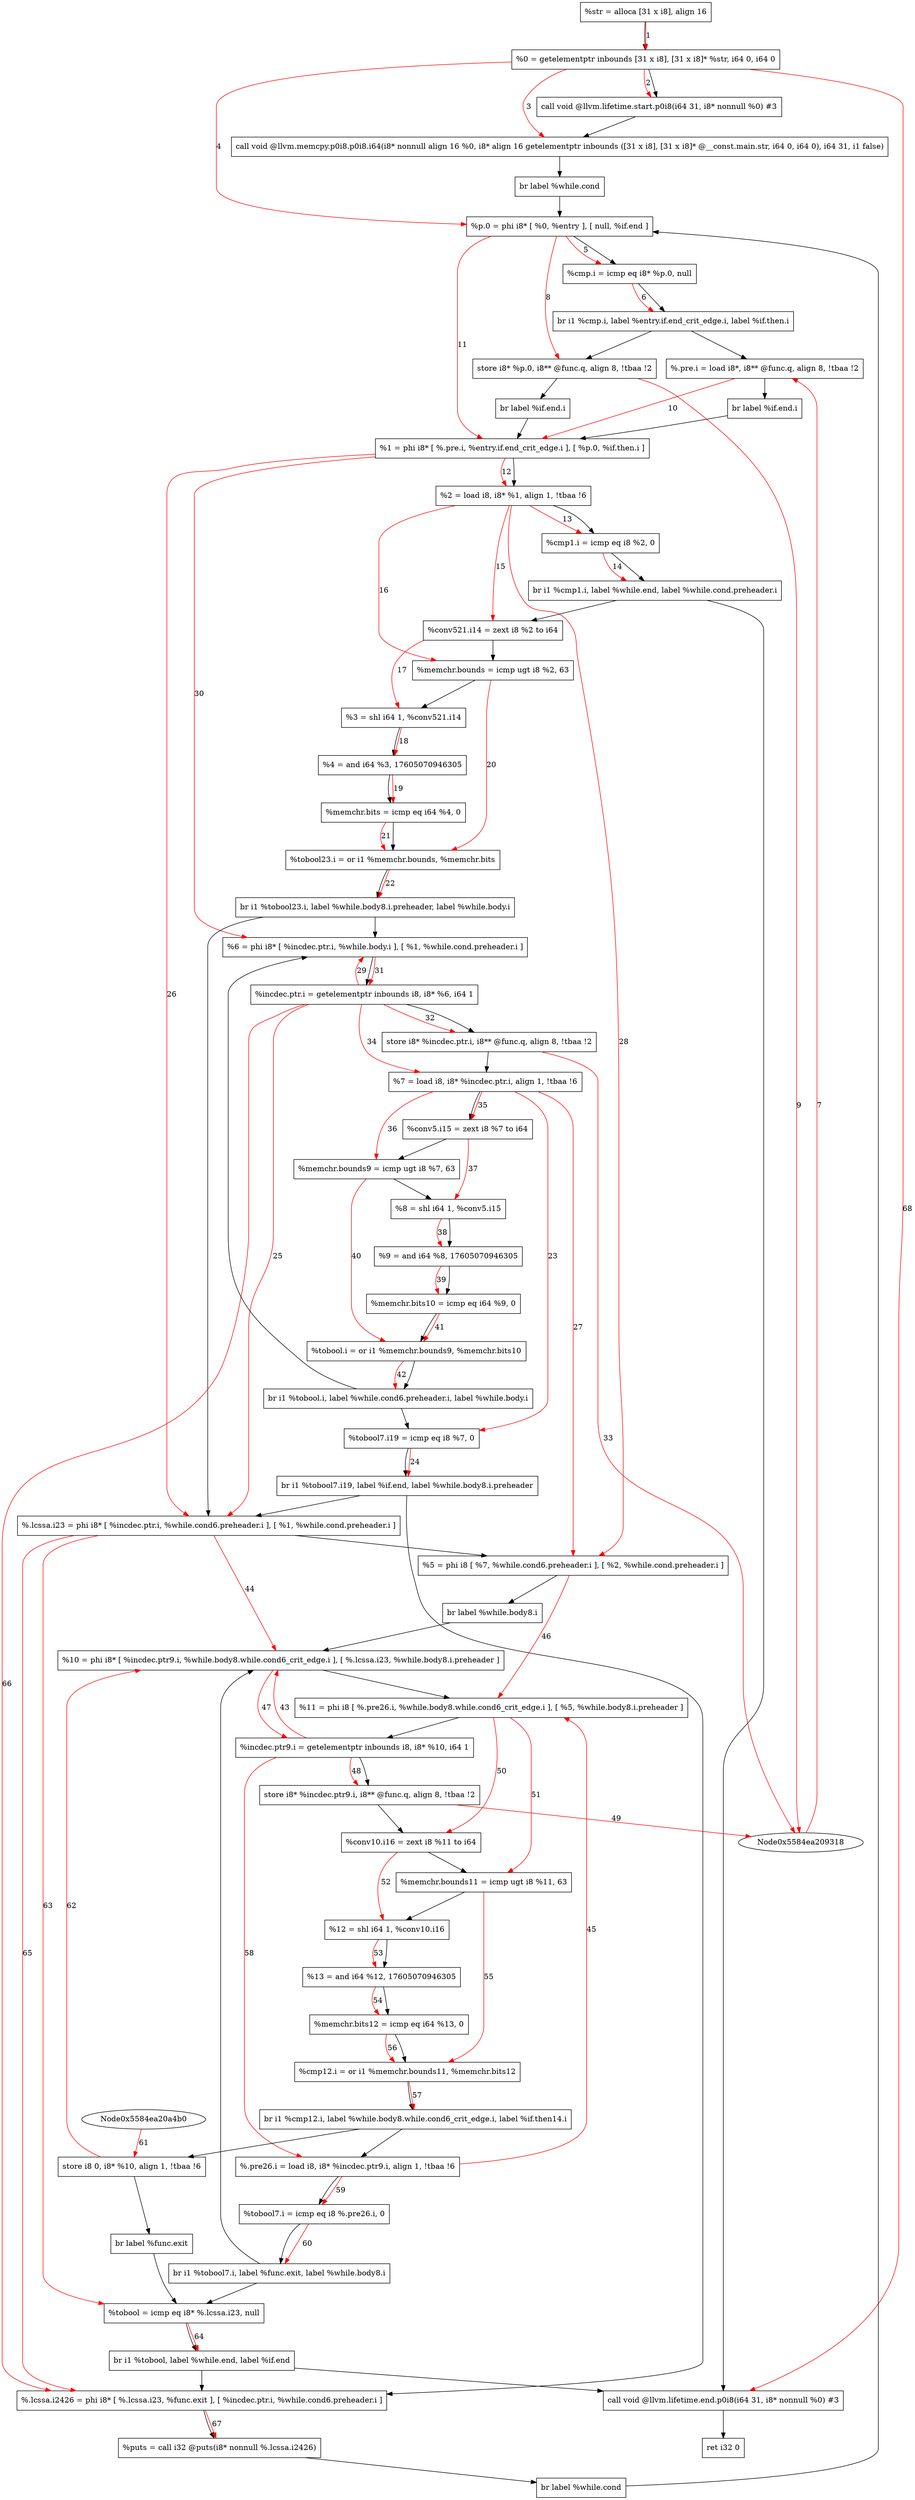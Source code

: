 digraph "CDFG for'main' function" {
	Node0x5584ea20ef58[shape=record, label="  %str = alloca [31 x i8], align 16"]
	Node0x5584ea20f038[shape=record, label="  %0 = getelementptr inbounds [31 x i8], [31 x i8]* %str, i64 0, i64 0"]
	Node0x5584ea20f288[shape=record, label="  call void @llvm.lifetime.start.p0i8(i64 31, i8* nonnull %0) #3"]
	Node0x5584ea20f9e8[shape=record, label="  call void @llvm.memcpy.p0i8.p0i8.i64(i8* nonnull align 16 %0, i8* align 16 getelementptr inbounds ([31 x i8], [31 x i8]* @__const.main.str, i64 0, i64 0), i64 31, i1 false)"]
	Node0x5584ea20fb58[shape=record, label="  br label %while.cond"]
	Node0x5584ea20fbf8[shape=record, label="  %p.0 = phi i8* [ %0, %entry ], [ null, %if.end ]"]
	Node0x5584ea20fce0[shape=record, label="  %cmp.i = icmp eq i8* %p.0, null"]
	Node0x5584ea210798[shape=record, label="  br i1 %cmp.i, label %entry.if.end_crit_edge.i, label %if.then.i"]
	Node0x5584ea20fe18[shape=record, label="  %.pre.i = load i8*, i8** @func.q, align 8, !tbaa !2"]
	Node0x5584ea210928[shape=record, label="  br label %if.end.i"]
	Node0x5584ea2109a0[shape=record, label="  store i8* %p.0, i8** @func.q, align 8, !tbaa !2"]
	Node0x5584ea210708[shape=record, label="  br label %if.end.i"]
	Node0x5584ea2109f8[shape=record, label="  %1 = phi i8* [ %.pre.i, %entry.if.end_crit_edge.i ], [ %p.0, %if.then.i ]"]
	Node0x5584ea2108c8[shape=record, label="  %2 = load i8, i8* %1, align 1, !tbaa !6"]
	Node0x5584ea210ae0[shape=record, label="  %cmp1.i = icmp eq i8 %2, 0"]
	Node0x5584ea210ec8[shape=record, label="  br i1 %cmp1.i, label %while.end, label %while.cond.preheader.i"]
	Node0x5584ea210e38[shape=record, label="  %conv521.i14 = zext i8 %2 to i64"]
	Node0x5584ea210fa0[shape=record, label="  %memchr.bounds = icmp ugt i8 %2, 63"]
	Node0x5584ea211040[shape=record, label="  %3 = shl i64 1, %conv521.i14"]
	Node0x5584ea2110e0[shape=record, label="  %4 = and i64 %3, 17605070946305"]
	Node0x5584ea2111a0[shape=record, label="  %memchr.bits = icmp eq i64 %4, 0"]
	Node0x5584ea211210[shape=record, label="  %tobool23.i = or i1 %memchr.bounds, %memchr.bits"]
	Node0x5584ea211488[shape=record, label="  br i1 %tobool23.i, label %while.body8.i.preheader, label %while.body.i"]
	Node0x5584ea211670[shape=record, label="  %tobool7.i19 = icmp eq i8 %7, 0"]
	Node0x5584ea211788[shape=record, label="  br i1 %tobool7.i19, label %if.end, label %while.body8.i.preheader"]
	Node0x5584ea211838[shape=record, label="  %.lcssa.i23 = phi i8* [ %incdec.ptr.i, %while.cond6.preheader.i ], [ %1, %while.cond.preheader.i ]"]
	Node0x5584ea211908[shape=record, label="  %5 = phi i8 [ %7, %while.cond6.preheader.i ], [ %2, %while.cond.preheader.i ]"]
	Node0x5584ea211a08[shape=record, label="  br label %while.body8.i"]
	Node0x5584ea211a58[shape=record, label="  %6 = phi i8* [ %incdec.ptr.i, %while.body.i ], [ %1, %while.cond.preheader.i ]"]
	Node0x5584ea211b20[shape=record, label="  %incdec.ptr.i = getelementptr inbounds i8, i8* %6, i64 1"]
	Node0x5584ea211ba0[shape=record, label="  store i8* %incdec.ptr.i, i8** @func.q, align 8, !tbaa !2"]
	Node0x5584ea211348[shape=record, label="  %7 = load i8, i8* %incdec.ptr.i, align 1, !tbaa !6"]
	Node0x5584ea2113f8[shape=record, label="  %conv5.i15 = zext i8 %7 to i64"]
	Node0x5584ea211f40[shape=record, label="  %memchr.bounds9 = icmp ugt i8 %7, 63"]
	Node0x5584ea211fb0[shape=record, label="  %8 = shl i64 1, %conv5.i15"]
	Node0x5584ea2120b0[shape=record, label="  %9 = and i64 %8, 17605070946305"]
	Node0x5584ea212120[shape=record, label="  %memchr.bits10 = icmp eq i64 %9, 0"]
	Node0x5584ea212190[shape=record, label="  %tobool.i = or i1 %memchr.bounds9, %memchr.bits10"]
	Node0x5584ea212278[shape=record, label="  br i1 %tobool.i, label %while.cond6.preheader.i, label %while.body.i"]
	Node0x5584ea2123b8[shape=record, label="  %10 = phi i8* [ %incdec.ptr9.i, %while.body8.while.cond6_crit_edge.i ], [ %.lcssa.i23, %while.body8.i.preheader ]"]
	Node0x5584ea212518[shape=record, label="  %11 = phi i8 [ %.pre26.i, %while.body8.while.cond6_crit_edge.i ], [ %5, %while.body8.i.preheader ]"]
	Node0x5584ea2125e0[shape=record, label="  %incdec.ptr9.i = getelementptr inbounds i8, i8* %10, i64 1"]
	Node0x5584ea212660[shape=record, label="  store i8* %incdec.ptr9.i, i8** @func.q, align 8, !tbaa !2"]
	Node0x5584ea211568[shape=record, label="  %conv10.i16 = zext i8 %11 to i64"]
	Node0x5584ea2126e0[shape=record, label="  %memchr.bounds11 = icmp ugt i8 %11, 63"]
	Node0x5584ea212750[shape=record, label="  %12 = shl i64 1, %conv10.i16"]
	Node0x5584ea2127c0[shape=record, label="  %13 = and i64 %12, 17605070946305"]
	Node0x5584ea212830[shape=record, label="  %memchr.bits12 = icmp eq i64 %13, 0"]
	Node0x5584ea2128d0[shape=record, label="  %cmp12.i = or i1 %memchr.bounds11, %memchr.bits12"]
	Node0x5584ea212a38[shape=record, label="  br i1 %cmp12.i, label %while.body8.while.cond6_crit_edge.i, label %if.then14.i"]
	Node0x5584ea212308[shape=record, label="  %.pre26.i = load i8, i8* %incdec.ptr9.i, align 1, !tbaa !6"]
	Node0x5584ea212ae0[shape=record, label="  %tobool7.i = icmp eq i8 %.pre26.i, 0"]
	Node0x5584ea212bb8[shape=record, label="  br i1 %tobool7.i, label %func.exit, label %while.body8.i"]
	Node0x5584ea212c30[shape=record, label="  store i8 0, i8* %10, align 1, !tbaa !6"]
	Node0x5584ea2129a8[shape=record, label="  br label %func.exit"]
	Node0x5584ea212cb0[shape=record, label="  %tobool = icmp eq i8* %.lcssa.i23, null"]
	Node0x5584ea212d38[shape=record, label="  br i1 %tobool, label %while.end, label %if.end"]
	Node0x5584ea212d88[shape=record, label="  %.lcssa.i2426 = phi i8* [ %.lcssa.i23, %func.exit ], [ %incdec.ptr.i, %while.cond6.preheader.i ]"]
	Node0x5584ea212f40[shape=record, label="  %puts = call i32 @puts(i8* nonnull %.lcssa.i2426)"]
	Node0x5584ea212468[shape=record, label="  br label %while.cond"]
	Node0x5584ea213108[shape=record, label="  call void @llvm.lifetime.end.p0i8(i64 31, i8* nonnull %0) #3"]
	Node0x5584ea210b88[shape=record, label="  ret i32 0"]
	Node0x5584ea20ef58 -> Node0x5584ea20f038
	Node0x5584ea20f038 -> Node0x5584ea20f288
	Node0x5584ea20f288 -> Node0x5584ea20f9e8
	Node0x5584ea20f9e8 -> Node0x5584ea20fb58
	Node0x5584ea20fb58 -> Node0x5584ea20fbf8
	Node0x5584ea20fbf8 -> Node0x5584ea20fce0
	Node0x5584ea20fce0 -> Node0x5584ea210798
	Node0x5584ea210798 -> Node0x5584ea20fe18
	Node0x5584ea210798 -> Node0x5584ea2109a0
	Node0x5584ea20fe18 -> Node0x5584ea210928
	Node0x5584ea210928 -> Node0x5584ea2109f8
	Node0x5584ea2109a0 -> Node0x5584ea210708
	Node0x5584ea210708 -> Node0x5584ea2109f8
	Node0x5584ea2109f8 -> Node0x5584ea2108c8
	Node0x5584ea2108c8 -> Node0x5584ea210ae0
	Node0x5584ea210ae0 -> Node0x5584ea210ec8
	Node0x5584ea210ec8 -> Node0x5584ea213108
	Node0x5584ea210ec8 -> Node0x5584ea210e38
	Node0x5584ea210e38 -> Node0x5584ea210fa0
	Node0x5584ea210fa0 -> Node0x5584ea211040
	Node0x5584ea211040 -> Node0x5584ea2110e0
	Node0x5584ea2110e0 -> Node0x5584ea2111a0
	Node0x5584ea2111a0 -> Node0x5584ea211210
	Node0x5584ea211210 -> Node0x5584ea211488
	Node0x5584ea211488 -> Node0x5584ea211838
	Node0x5584ea211488 -> Node0x5584ea211a58
	Node0x5584ea211670 -> Node0x5584ea211788
	Node0x5584ea211788 -> Node0x5584ea212d88
	Node0x5584ea211788 -> Node0x5584ea211838
	Node0x5584ea211838 -> Node0x5584ea211908
	Node0x5584ea211908 -> Node0x5584ea211a08
	Node0x5584ea211a08 -> Node0x5584ea2123b8
	Node0x5584ea211a58 -> Node0x5584ea211b20
	Node0x5584ea211b20 -> Node0x5584ea211ba0
	Node0x5584ea211ba0 -> Node0x5584ea211348
	Node0x5584ea211348 -> Node0x5584ea2113f8
	Node0x5584ea2113f8 -> Node0x5584ea211f40
	Node0x5584ea211f40 -> Node0x5584ea211fb0
	Node0x5584ea211fb0 -> Node0x5584ea2120b0
	Node0x5584ea2120b0 -> Node0x5584ea212120
	Node0x5584ea212120 -> Node0x5584ea212190
	Node0x5584ea212190 -> Node0x5584ea212278
	Node0x5584ea212278 -> Node0x5584ea211670
	Node0x5584ea212278 -> Node0x5584ea211a58
	Node0x5584ea2123b8 -> Node0x5584ea212518
	Node0x5584ea212518 -> Node0x5584ea2125e0
	Node0x5584ea2125e0 -> Node0x5584ea212660
	Node0x5584ea212660 -> Node0x5584ea211568
	Node0x5584ea211568 -> Node0x5584ea2126e0
	Node0x5584ea2126e0 -> Node0x5584ea212750
	Node0x5584ea212750 -> Node0x5584ea2127c0
	Node0x5584ea2127c0 -> Node0x5584ea212830
	Node0x5584ea212830 -> Node0x5584ea2128d0
	Node0x5584ea2128d0 -> Node0x5584ea212a38
	Node0x5584ea212a38 -> Node0x5584ea212308
	Node0x5584ea212a38 -> Node0x5584ea212c30
	Node0x5584ea212308 -> Node0x5584ea212ae0
	Node0x5584ea212ae0 -> Node0x5584ea212bb8
	Node0x5584ea212bb8 -> Node0x5584ea212cb0
	Node0x5584ea212bb8 -> Node0x5584ea2123b8
	Node0x5584ea212c30 -> Node0x5584ea2129a8
	Node0x5584ea2129a8 -> Node0x5584ea212cb0
	Node0x5584ea212cb0 -> Node0x5584ea212d38
	Node0x5584ea212d38 -> Node0x5584ea213108
	Node0x5584ea212d38 -> Node0x5584ea212d88
	Node0x5584ea212d88 -> Node0x5584ea212f40
	Node0x5584ea212f40 -> Node0x5584ea212468
	Node0x5584ea212468 -> Node0x5584ea20fbf8
	Node0x5584ea213108 -> Node0x5584ea210b88
edge [color=red]
	Node0x5584ea20ef58 -> Node0x5584ea20f038[label="1"]
	Node0x5584ea20f038 -> Node0x5584ea20f288[label="2"]
	Node0x5584ea20f038 -> Node0x5584ea20f9e8[label="3"]
	Node0x5584ea20f038 -> Node0x5584ea20fbf8[label="4"]
	Node0x5584ea20fbf8 -> Node0x5584ea20fce0[label="5"]
	Node0x5584ea20fce0 -> Node0x5584ea210798[label="6"]
	Node0x5584ea209318 -> Node0x5584ea20fe18[label="7"]
	Node0x5584ea20fbf8 -> Node0x5584ea2109a0[label="8"]
	Node0x5584ea2109a0 -> Node0x5584ea209318[label="9"]
	Node0x5584ea20fe18 -> Node0x5584ea2109f8[label="10"]
	Node0x5584ea20fbf8 -> Node0x5584ea2109f8[label="11"]
	Node0x5584ea2109f8 -> Node0x5584ea2108c8[label="12"]
	Node0x5584ea2108c8 -> Node0x5584ea210ae0[label="13"]
	Node0x5584ea210ae0 -> Node0x5584ea210ec8[label="14"]
	Node0x5584ea2108c8 -> Node0x5584ea210e38[label="15"]
	Node0x5584ea2108c8 -> Node0x5584ea210fa0[label="16"]
	Node0x5584ea210e38 -> Node0x5584ea211040[label="17"]
	Node0x5584ea211040 -> Node0x5584ea2110e0[label="18"]
	Node0x5584ea2110e0 -> Node0x5584ea2111a0[label="19"]
	Node0x5584ea210fa0 -> Node0x5584ea211210[label="20"]
	Node0x5584ea2111a0 -> Node0x5584ea211210[label="21"]
	Node0x5584ea211210 -> Node0x5584ea211488[label="22"]
	Node0x5584ea211348 -> Node0x5584ea211670[label="23"]
	Node0x5584ea211670 -> Node0x5584ea211788[label="24"]
	Node0x5584ea211b20 -> Node0x5584ea211838[label="25"]
	Node0x5584ea2109f8 -> Node0x5584ea211838[label="26"]
	Node0x5584ea211348 -> Node0x5584ea211908[label="27"]
	Node0x5584ea2108c8 -> Node0x5584ea211908[label="28"]
	Node0x5584ea211b20 -> Node0x5584ea211a58[label="29"]
	Node0x5584ea2109f8 -> Node0x5584ea211a58[label="30"]
	Node0x5584ea211a58 -> Node0x5584ea211b20[label="31"]
	Node0x5584ea211b20 -> Node0x5584ea211ba0[label="32"]
	Node0x5584ea211ba0 -> Node0x5584ea209318[label="33"]
	Node0x5584ea211b20 -> Node0x5584ea211348[label="34"]
	Node0x5584ea211348 -> Node0x5584ea2113f8[label="35"]
	Node0x5584ea211348 -> Node0x5584ea211f40[label="36"]
	Node0x5584ea2113f8 -> Node0x5584ea211fb0[label="37"]
	Node0x5584ea211fb0 -> Node0x5584ea2120b0[label="38"]
	Node0x5584ea2120b0 -> Node0x5584ea212120[label="39"]
	Node0x5584ea211f40 -> Node0x5584ea212190[label="40"]
	Node0x5584ea212120 -> Node0x5584ea212190[label="41"]
	Node0x5584ea212190 -> Node0x5584ea212278[label="42"]
	Node0x5584ea2125e0 -> Node0x5584ea2123b8[label="43"]
	Node0x5584ea211838 -> Node0x5584ea2123b8[label="44"]
	Node0x5584ea212308 -> Node0x5584ea212518[label="45"]
	Node0x5584ea211908 -> Node0x5584ea212518[label="46"]
	Node0x5584ea2123b8 -> Node0x5584ea2125e0[label="47"]
	Node0x5584ea2125e0 -> Node0x5584ea212660[label="48"]
	Node0x5584ea212660 -> Node0x5584ea209318[label="49"]
	Node0x5584ea212518 -> Node0x5584ea211568[label="50"]
	Node0x5584ea212518 -> Node0x5584ea2126e0[label="51"]
	Node0x5584ea211568 -> Node0x5584ea212750[label="52"]
	Node0x5584ea212750 -> Node0x5584ea2127c0[label="53"]
	Node0x5584ea2127c0 -> Node0x5584ea212830[label="54"]
	Node0x5584ea2126e0 -> Node0x5584ea2128d0[label="55"]
	Node0x5584ea212830 -> Node0x5584ea2128d0[label="56"]
	Node0x5584ea2128d0 -> Node0x5584ea212a38[label="57"]
	Node0x5584ea2125e0 -> Node0x5584ea212308[label="58"]
	Node0x5584ea212308 -> Node0x5584ea212ae0[label="59"]
	Node0x5584ea212ae0 -> Node0x5584ea212bb8[label="60"]
	Node0x5584ea20a4b0 -> Node0x5584ea212c30[label="61"]
	Node0x5584ea212c30 -> Node0x5584ea2123b8[label="62"]
	Node0x5584ea211838 -> Node0x5584ea212cb0[label="63"]
	Node0x5584ea212cb0 -> Node0x5584ea212d38[label="64"]
	Node0x5584ea211838 -> Node0x5584ea212d88[label="65"]
	Node0x5584ea211b20 -> Node0x5584ea212d88[label="66"]
	Node0x5584ea212d88 -> Node0x5584ea212f40[label="67"]
	Node0x5584ea20f038 -> Node0x5584ea213108[label="68"]
}
